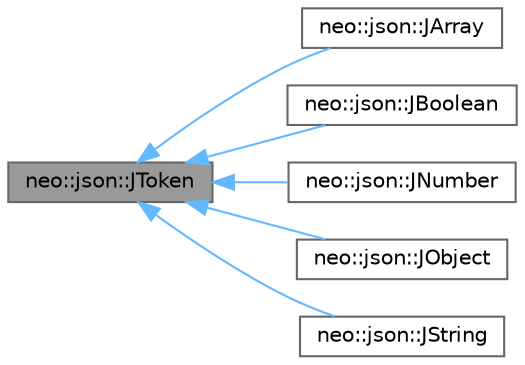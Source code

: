 digraph "neo::json::JToken"
{
 // LATEX_PDF_SIZE
  bgcolor="transparent";
  edge [fontname=Helvetica,fontsize=10,labelfontname=Helvetica,labelfontsize=10];
  node [fontname=Helvetica,fontsize=10,shape=box,height=0.2,width=0.4];
  rankdir="LR";
  Node1 [id="Node000001",label="neo::json::JToken",height=0.2,width=0.4,color="gray40", fillcolor="grey60", style="filled", fontcolor="black",tooltip="Base class for all JSON tokens."];
  Node1 -> Node2 [id="edge1_Node000001_Node000002",dir="back",color="steelblue1",style="solid",tooltip=" "];
  Node2 [id="Node000002",label="neo::json::JArray",height=0.2,width=0.4,color="gray40", fillcolor="white", style="filled",URL="$classneo_1_1json_1_1_j_array.html",tooltip="Represents a JSON array."];
  Node1 -> Node3 [id="edge2_Node000001_Node000003",dir="back",color="steelblue1",style="solid",tooltip=" "];
  Node3 [id="Node000003",label="neo::json::JBoolean",height=0.2,width=0.4,color="gray40", fillcolor="white", style="filled",URL="$classneo_1_1json_1_1_j_boolean.html",tooltip="Represents a JSON boolean value."];
  Node1 -> Node4 [id="edge3_Node000001_Node000004",dir="back",color="steelblue1",style="solid",tooltip=" "];
  Node4 [id="Node000004",label="neo::json::JNumber",height=0.2,width=0.4,color="gray40", fillcolor="white", style="filled",URL="$classneo_1_1json_1_1_j_number.html",tooltip="Represents a JSON number value."];
  Node1 -> Node5 [id="edge4_Node000001_Node000005",dir="back",color="steelblue1",style="solid",tooltip=" "];
  Node5 [id="Node000005",label="neo::json::JObject",height=0.2,width=0.4,color="gray40", fillcolor="white", style="filled",URL="$classneo_1_1json_1_1_j_object.html",tooltip="Represents a JSON object."];
  Node1 -> Node6 [id="edge5_Node000001_Node000006",dir="back",color="steelblue1",style="solid",tooltip=" "];
  Node6 [id="Node000006",label="neo::json::JString",height=0.2,width=0.4,color="gray40", fillcolor="white", style="filled",URL="$classneo_1_1json_1_1_j_string.html",tooltip="Represents a JSON string value."];
}
